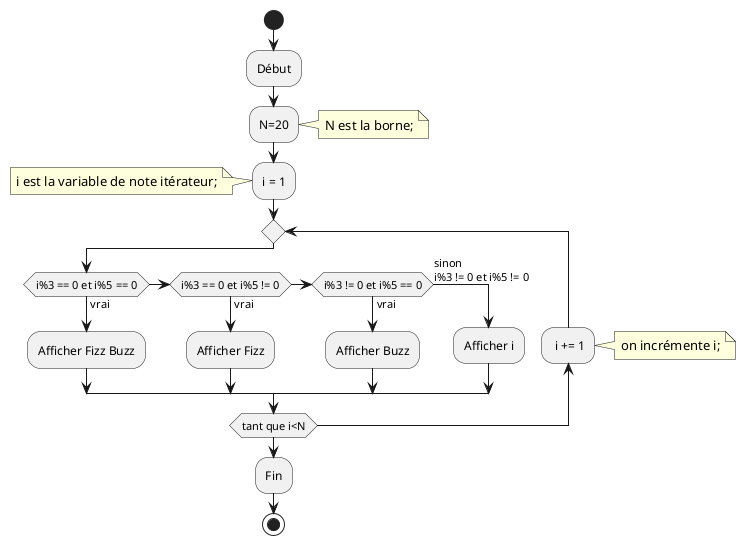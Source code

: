 @startuml FizzBuzz
start
:Début;
:N=20;
note right : N est la borne;
:i = 1;
note : i est la variable de note itérateur;
repeat
    if (i%3 == 0 et i%5 == 0) then (vrai)
        :Afficher Fizz Buzz;
    elseif (i%3 == 0 et i%5 != 0) then (vrai)
        :Afficher Fizz;
    elseif (i%3 != 0 et i%5 == 0) then (vrai)
        :Afficher Buzz;
    else (sinon \ni%3 != 0 et i%5 != 0 )
        :Afficher i;
    endif
    backward: i += 1;
    note right : on incrémente i;
repeat while (tant que i<N)
:Fin;
stop

@enduml